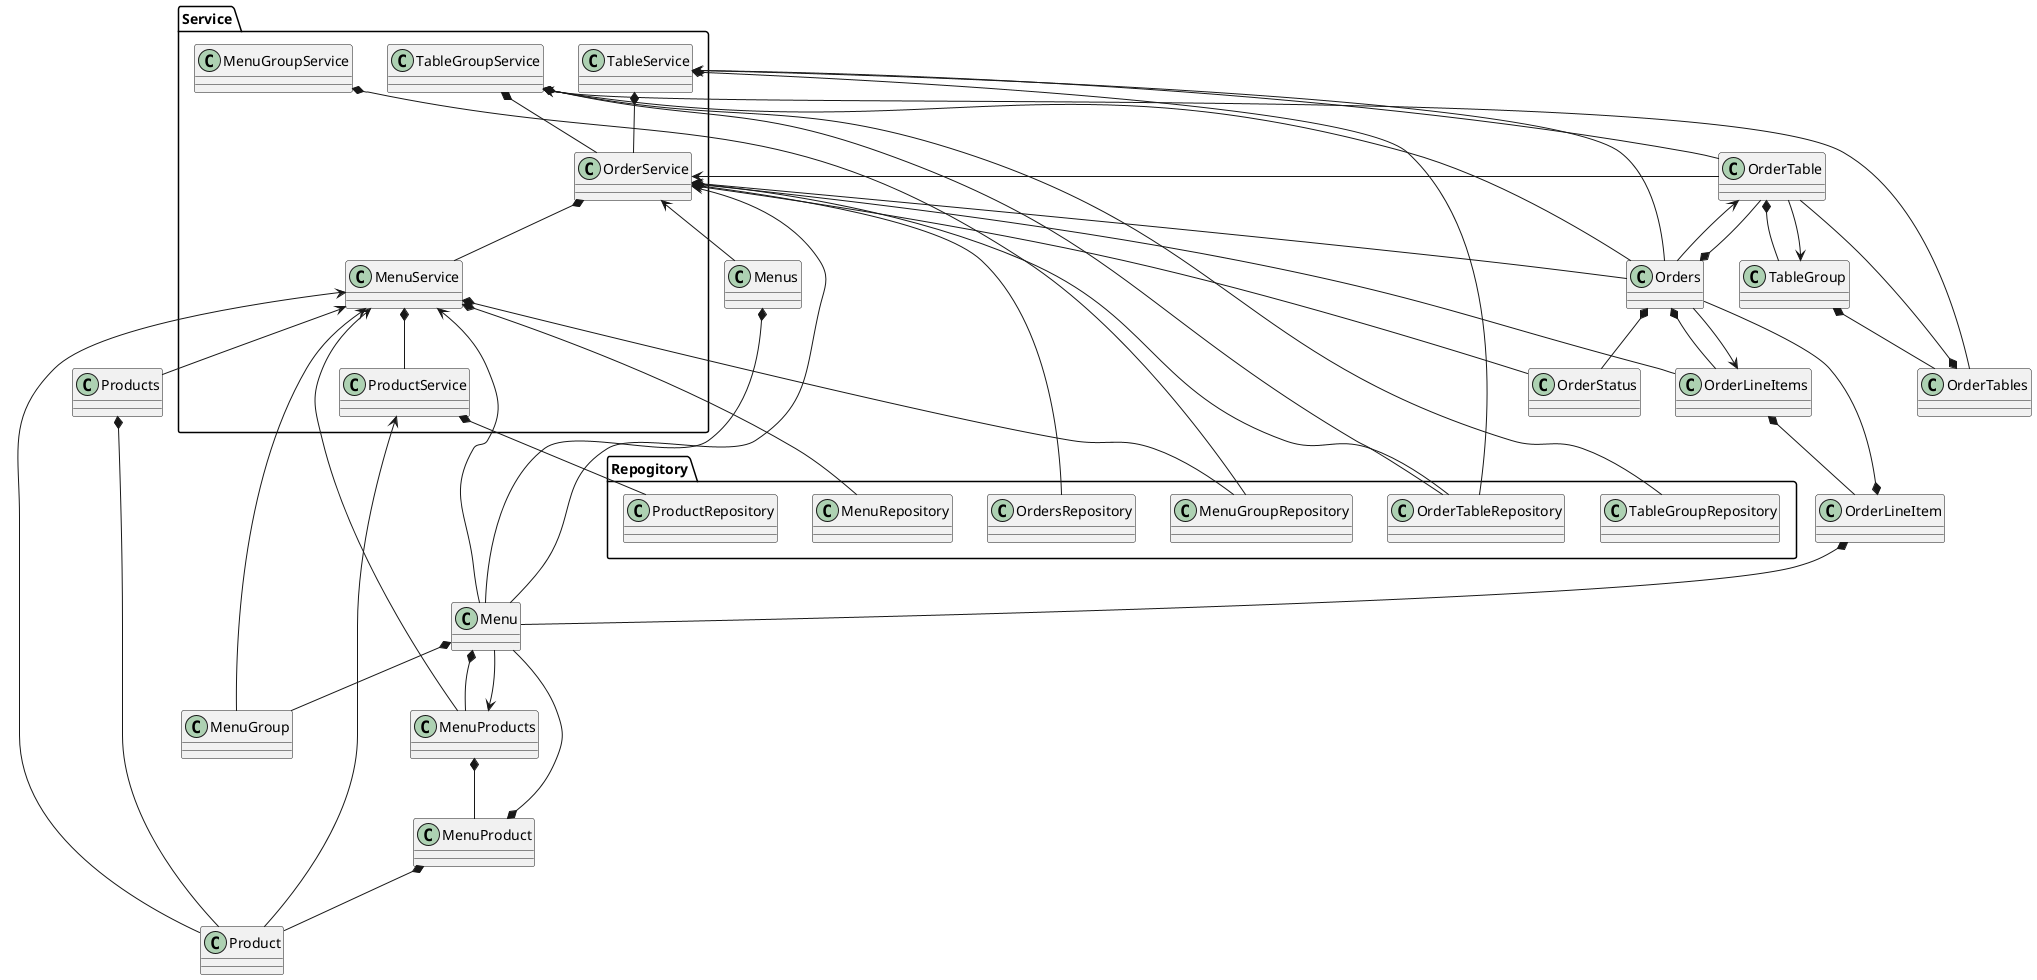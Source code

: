 @startuml Lotto_3step
skinparam groupInheritance 2

package Service {
    class MenuService {
    }
    class MenuGroupService {
    }
    class OrderService {
    }
    class ProductService {
    }
    class TableGroupService {
    }
    class TableService {
    }
}
package Repogitory {
    class MenuRepository {
    }
    class MenuGroupRepository{
    }
    class OrdersRepository{
    }
    class OrderTableRepository{
    }
    class ProductRepository{
    }
    class TableGroupRepository {
    }
}

MenuService *-- MenuRepository
MenuService *-- MenuGroupRepository
MenuService *-- ProductService

MenuService <-- MenuGroup
MenuService <-- MenuProducts
MenuService <-- Menu
MenuService <-- Products
MenuService <-- Product

MenuGroupService *-- MenuGroupRepository

OrderService *-- MenuService
OrderService *-- OrdersRepository
OrderService *-- OrderTableRepository

OrderService <-- OrderTable
OrderService <-- OrderLineItems
OrderService <-- Orders 
OrderService <-- Menus
OrderService <-- Menu
OrderService <-- OrderStatus

ProductService *-- ProductRepository

ProductService <-- Product

TableGroupService *-- OrderService
TableGroupService *-- OrderTableRepository
TableGroupService *-- TableGroupRepository

TableGroupService <-- OrderTables
TableGroupService <-- Orders

TableService *-- OrderService
TableService *-- OrderTableRepository

TableService <-- OrderTable
TableService <-- Orders


Menu *-- MenuGroup
Menu *-- MenuProducts

MenuProduct *-- Menu
MenuProduct *-- Product

MenuProducts *-- MenuProduct
MenuProducts <-- Menu

Menus *-- Menu

OrderLineItem *-- Orders
OrderLineItem *-- Menu

OrderLineItems *-- OrderLineItem
OrderLineItems <-- Orders

Orders *-- OrderTable
Orders *-- OrderStatus
Orders *-- OrderLineItems

Products *-- Product

OrderTable *-- TableGroup
OrderTable <-- Orders

OrderTables *-- OrderTable

TableGroup *-- OrderTables
TableGroup <-- OrderTable
@enduml
